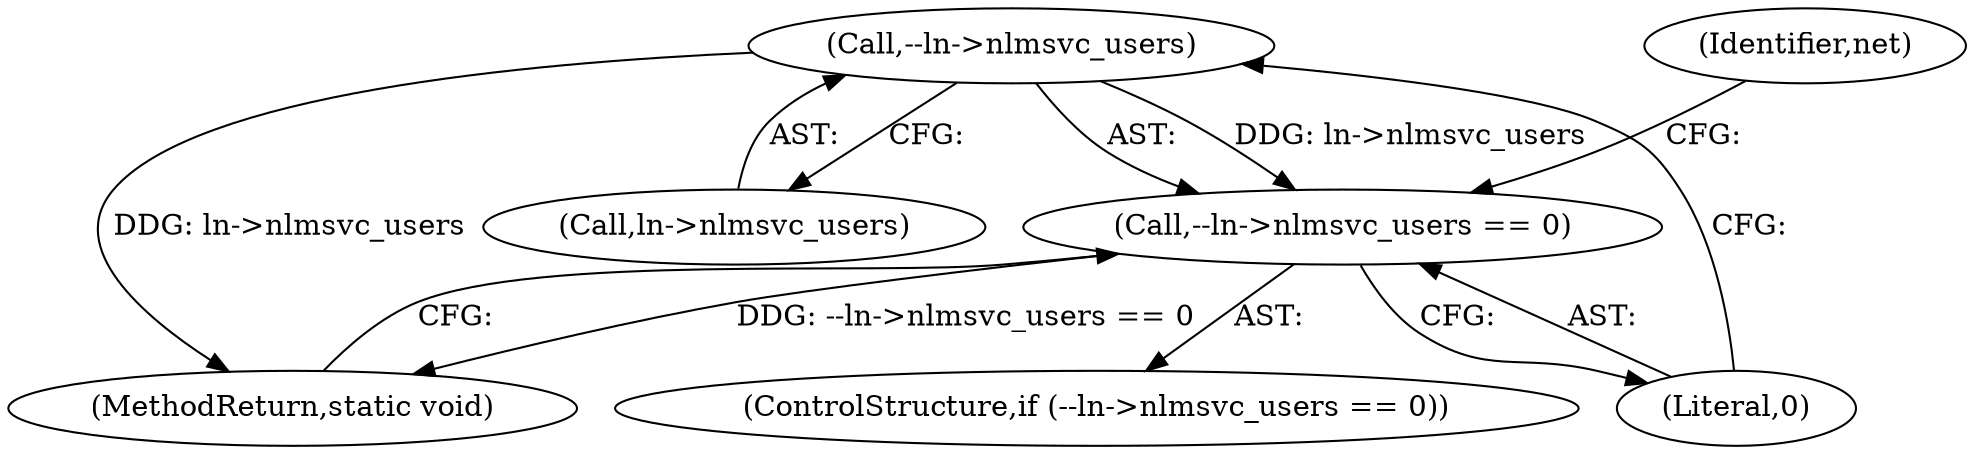 digraph "0_linux_c70422f760c120480fee4de6c38804c72aa26bc1_0@pointer" {
"1000117" [label="(Call,--ln->nlmsvc_users)"];
"1000116" [label="(Call,--ln->nlmsvc_users == 0)"];
"1000124" [label="(Identifier,net)"];
"1000134" [label="(MethodReturn,static void)"];
"1000115" [label="(ControlStructure,if (--ln->nlmsvc_users == 0))"];
"1000118" [label="(Call,ln->nlmsvc_users)"];
"1000121" [label="(Literal,0)"];
"1000117" [label="(Call,--ln->nlmsvc_users)"];
"1000116" [label="(Call,--ln->nlmsvc_users == 0)"];
"1000117" -> "1000116"  [label="AST: "];
"1000117" -> "1000118"  [label="CFG: "];
"1000118" -> "1000117"  [label="AST: "];
"1000121" -> "1000117"  [label="CFG: "];
"1000117" -> "1000134"  [label="DDG: ln->nlmsvc_users"];
"1000117" -> "1000116"  [label="DDG: ln->nlmsvc_users"];
"1000116" -> "1000115"  [label="AST: "];
"1000116" -> "1000121"  [label="CFG: "];
"1000121" -> "1000116"  [label="AST: "];
"1000124" -> "1000116"  [label="CFG: "];
"1000134" -> "1000116"  [label="CFG: "];
"1000116" -> "1000134"  [label="DDG: --ln->nlmsvc_users == 0"];
}

